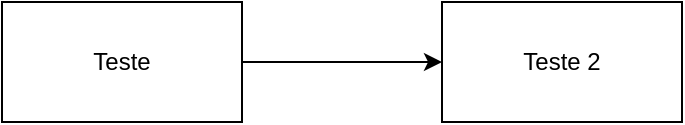 <mxfile version="21.1.5" type="github">
  <diagram name="Página-1" id="zAh2SZTSp3RLi3I47iuh">
    <mxGraphModel dx="1487" dy="803" grid="1" gridSize="10" guides="1" tooltips="1" connect="1" arrows="1" fold="1" page="1" pageScale="1" pageWidth="827" pageHeight="1169" math="0" shadow="0">
      <root>
        <mxCell id="0" />
        <mxCell id="1" parent="0" />
        <mxCell id="BqAmFjaZVMlUZQkaUYWJ-2" style="edgeStyle=orthogonalEdgeStyle;rounded=0;orthogonalLoop=1;jettySize=auto;html=1;" edge="1" parent="1" source="BqAmFjaZVMlUZQkaUYWJ-1" target="BqAmFjaZVMlUZQkaUYWJ-3">
          <mxGeometry relative="1" as="geometry">
            <mxPoint x="1200" y="410" as="targetPoint" />
          </mxGeometry>
        </mxCell>
        <mxCell id="BqAmFjaZVMlUZQkaUYWJ-1" value="Teste" style="rounded=0;whiteSpace=wrap;html=1;" vertex="1" parent="1">
          <mxGeometry x="920" y="380" width="120" height="60" as="geometry" />
        </mxCell>
        <mxCell id="BqAmFjaZVMlUZQkaUYWJ-3" value="Teste 2" style="rounded=0;whiteSpace=wrap;html=1;" vertex="1" parent="1">
          <mxGeometry x="1140" y="380" width="120" height="60" as="geometry" />
        </mxCell>
      </root>
    </mxGraphModel>
  </diagram>
</mxfile>

